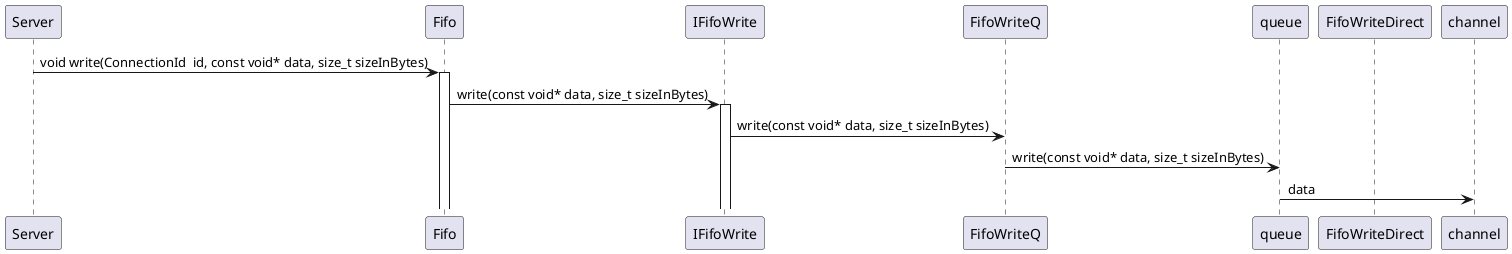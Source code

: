 @startuml

participant "Server" as Server

participant "Fifo" as Fifo
participant "IFifoWrite" as IFifoWrite
participant "FifoWriteQ" as QFifoWrite
participant "queue" as queue
participant "FifoWriteDirect" as NQFifoWrite



Server->Fifo: void write(ConnectionId  id, const void* data, size_t sizeInBytes)
activate Fifo


Fifo -> IFifoWrite: write(const void* data, size_t sizeInBytes)
activate IFifoWrite

IFifoWrite->QFifoWrite: write(const void* data, size_t sizeInBytes)
QFifoWrite ->queue: write(const void* data, size_t sizeInBytes)
queue->channel: data


@enduml